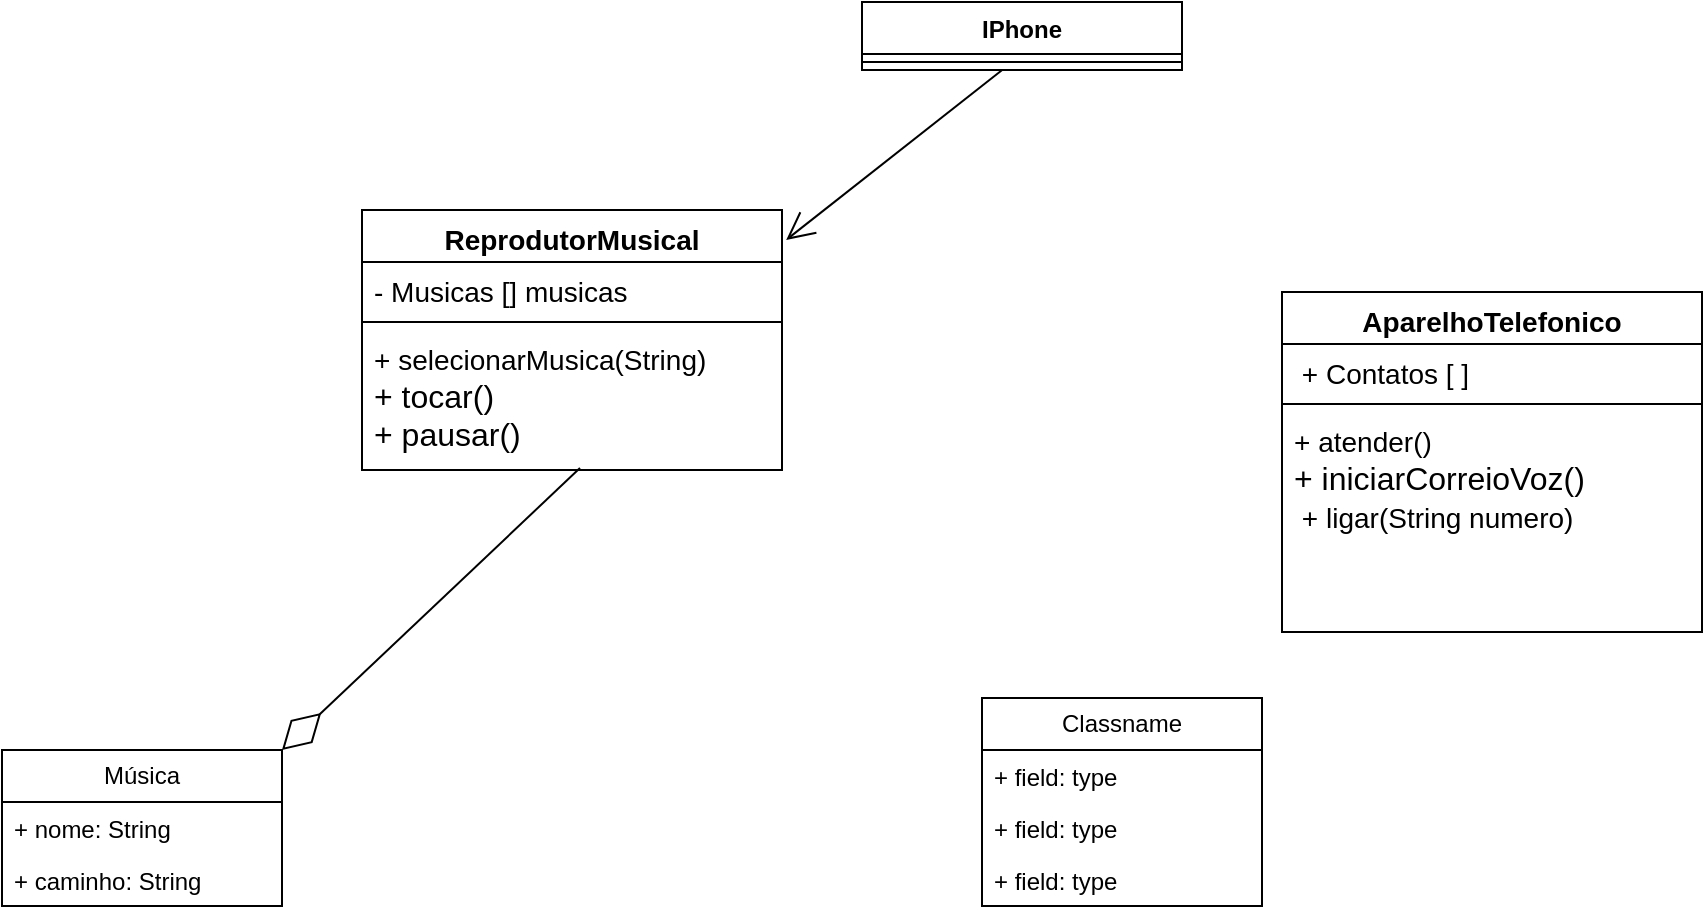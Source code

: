 <mxfile version="24.7.14">
  <diagram name="Página-1" id="XnQtG-GyFu3zvyJKXA-6">
    <mxGraphModel dx="2261" dy="746" grid="1" gridSize="10" guides="1" tooltips="1" connect="1" arrows="1" fold="1" page="1" pageScale="1" pageWidth="827" pageHeight="1169" background="none" math="0" shadow="0">
      <root>
        <mxCell id="0" />
        <mxCell id="1" parent="0" />
        <mxCell id="KCyuTO8wxvNjZEvzu9Th-2" value="&lt;font style=&quot;font-size: 14px;&quot;&gt;ReprodutorMusical&lt;/font&gt;" style="swimlane;fontStyle=1;align=center;verticalAlign=top;childLayout=stackLayout;horizontal=1;startSize=26;horizontalStack=0;resizeParent=1;resizeParentMax=0;resizeLast=0;collapsible=1;marginBottom=0;whiteSpace=wrap;html=1;" vertex="1" parent="1">
          <mxGeometry x="-130" y="390" width="210" height="130" as="geometry" />
        </mxCell>
        <mxCell id="KCyuTO8wxvNjZEvzu9Th-3" value="&lt;font style=&quot;font-size: 14px;&quot;&gt;- Musicas [] musicas&lt;/font&gt;" style="text;strokeColor=none;fillColor=none;align=left;verticalAlign=top;spacingLeft=4;spacingRight=4;overflow=hidden;rotatable=0;points=[[0,0.5],[1,0.5]];portConstraint=eastwest;whiteSpace=wrap;html=1;" vertex="1" parent="KCyuTO8wxvNjZEvzu9Th-2">
          <mxGeometry y="26" width="210" height="26" as="geometry" />
        </mxCell>
        <mxCell id="KCyuTO8wxvNjZEvzu9Th-4" value="" style="line;strokeWidth=1;fillColor=none;align=left;verticalAlign=middle;spacingTop=-1;spacingLeft=3;spacingRight=3;rotatable=0;labelPosition=right;points=[];portConstraint=eastwest;strokeColor=inherit;" vertex="1" parent="KCyuTO8wxvNjZEvzu9Th-2">
          <mxGeometry y="52" width="210" height="8" as="geometry" />
        </mxCell>
        <mxCell id="KCyuTO8wxvNjZEvzu9Th-5" value="&lt;font style=&quot;font-size: 14px;&quot;&gt;+ &lt;span class=&quot;hljs-built_in&quot;&gt;selecionarMusica&lt;/span&gt;(String)&lt;/font&gt;&lt;div&gt;&lt;font size=&quot;3&quot;&gt;+ &lt;span class=&quot;hljs-built_in&quot;&gt;tocar&lt;/span&gt;()&lt;br&gt;&lt;/font&gt;&lt;/div&gt;&lt;div&gt;&lt;font size=&quot;3&quot;&gt;+ &lt;span class=&quot;hljs-built_in&quot;&gt;pausar&lt;/span&gt;()&lt;/font&gt;&lt;br&gt;&lt;/div&gt;" style="text;strokeColor=none;fillColor=none;align=left;verticalAlign=top;spacingLeft=4;spacingRight=4;overflow=hidden;rotatable=0;points=[[0,0.5],[1,0.5]];portConstraint=eastwest;whiteSpace=wrap;html=1;" vertex="1" parent="KCyuTO8wxvNjZEvzu9Th-2">
          <mxGeometry y="60" width="210" height="70" as="geometry" />
        </mxCell>
        <mxCell id="KCyuTO8wxvNjZEvzu9Th-12" value="Música" style="swimlane;fontStyle=0;childLayout=stackLayout;horizontal=1;startSize=26;fillColor=none;horizontalStack=0;resizeParent=1;resizeParentMax=0;resizeLast=0;collapsible=1;marginBottom=0;whiteSpace=wrap;html=1;" vertex="1" parent="1">
          <mxGeometry x="-310" y="660" width="140" height="78" as="geometry" />
        </mxCell>
        <mxCell id="KCyuTO8wxvNjZEvzu9Th-13" value="+ nome: String" style="text;strokeColor=none;fillColor=none;align=left;verticalAlign=top;spacingLeft=4;spacingRight=4;overflow=hidden;rotatable=0;points=[[0,0.5],[1,0.5]];portConstraint=eastwest;whiteSpace=wrap;html=1;" vertex="1" parent="KCyuTO8wxvNjZEvzu9Th-12">
          <mxGeometry y="26" width="140" height="26" as="geometry" />
        </mxCell>
        <mxCell id="KCyuTO8wxvNjZEvzu9Th-14" value="+ caminho: String" style="text;strokeColor=none;fillColor=none;align=left;verticalAlign=top;spacingLeft=4;spacingRight=4;overflow=hidden;rotatable=0;points=[[0,0.5],[1,0.5]];portConstraint=eastwest;whiteSpace=wrap;html=1;" vertex="1" parent="KCyuTO8wxvNjZEvzu9Th-12">
          <mxGeometry y="52" width="140" height="26" as="geometry" />
        </mxCell>
        <mxCell id="KCyuTO8wxvNjZEvzu9Th-16" value="IPhone" style="swimlane;fontStyle=1;align=center;verticalAlign=top;childLayout=stackLayout;horizontal=1;startSize=26;horizontalStack=0;resizeParent=1;resizeParentMax=0;resizeLast=0;collapsible=1;marginBottom=0;whiteSpace=wrap;html=1;" vertex="1" parent="1">
          <mxGeometry x="120" y="286" width="160" height="34" as="geometry" />
        </mxCell>
        <mxCell id="KCyuTO8wxvNjZEvzu9Th-18" value="" style="line;strokeWidth=1;fillColor=none;align=left;verticalAlign=middle;spacingTop=-1;spacingLeft=3;spacingRight=3;rotatable=0;labelPosition=right;points=[];portConstraint=eastwest;strokeColor=inherit;" vertex="1" parent="KCyuTO8wxvNjZEvzu9Th-16">
          <mxGeometry y="26" width="160" height="8" as="geometry" />
        </mxCell>
        <mxCell id="KCyuTO8wxvNjZEvzu9Th-22" value="" style="endArrow=diamondThin;endFill=0;endSize=24;html=1;rounded=0;exitX=0.519;exitY=0.986;exitDx=0;exitDy=0;exitPerimeter=0;" edge="1" parent="1" source="KCyuTO8wxvNjZEvzu9Th-5">
          <mxGeometry width="160" relative="1" as="geometry">
            <mxPoint x="-60" y="590" as="sourcePoint" />
            <mxPoint x="-170" y="660" as="targetPoint" />
          </mxGeometry>
        </mxCell>
        <mxCell id="KCyuTO8wxvNjZEvzu9Th-23" value="" style="endArrow=open;endFill=1;endSize=12;html=1;rounded=0;exitX=0.438;exitY=1;exitDx=0;exitDy=0;exitPerimeter=0;entryX=1.01;entryY=0.115;entryDx=0;entryDy=0;entryPerimeter=0;" edge="1" parent="1" source="KCyuTO8wxvNjZEvzu9Th-18" target="KCyuTO8wxvNjZEvzu9Th-2">
          <mxGeometry width="160" relative="1" as="geometry">
            <mxPoint x="170" y="394.5" as="sourcePoint" />
            <mxPoint x="330" y="394.5" as="targetPoint" />
          </mxGeometry>
        </mxCell>
        <mxCell id="KCyuTO8wxvNjZEvzu9Th-28" value="&lt;font style=&quot;font-size: 14px;&quot;&gt;AparelhoTelefonico&lt;/font&gt;" style="swimlane;fontStyle=1;align=center;verticalAlign=top;childLayout=stackLayout;horizontal=1;startSize=26;horizontalStack=0;resizeParent=1;resizeParentMax=0;resizeLast=0;collapsible=1;marginBottom=0;whiteSpace=wrap;html=1;" vertex="1" parent="1">
          <mxGeometry x="330" y="431" width="210" height="170" as="geometry" />
        </mxCell>
        <mxCell id="KCyuTO8wxvNjZEvzu9Th-29" value="&lt;font style=&quot;font-size: 14px;&quot;&gt;&amp;nbsp;+ Contatos [ ]&lt;/font&gt;" style="text;strokeColor=none;fillColor=none;align=left;verticalAlign=top;spacingLeft=4;spacingRight=4;overflow=hidden;rotatable=0;points=[[0,0.5],[1,0.5]];portConstraint=eastwest;whiteSpace=wrap;html=1;" vertex="1" parent="KCyuTO8wxvNjZEvzu9Th-28">
          <mxGeometry y="26" width="210" height="26" as="geometry" />
        </mxCell>
        <mxCell id="KCyuTO8wxvNjZEvzu9Th-30" value="" style="line;strokeWidth=1;fillColor=none;align=left;verticalAlign=middle;spacingTop=-1;spacingLeft=3;spacingRight=3;rotatable=0;labelPosition=right;points=[];portConstraint=eastwest;strokeColor=inherit;" vertex="1" parent="KCyuTO8wxvNjZEvzu9Th-28">
          <mxGeometry y="52" width="210" height="8" as="geometry" />
        </mxCell>
        <mxCell id="KCyuTO8wxvNjZEvzu9Th-31" value="&lt;font style=&quot;font-size: 14px;&quot;&gt;+ &lt;span class=&quot;hljs-built_in&quot;&gt;atender&lt;/span&gt;()&lt;/font&gt;&lt;div&gt;&lt;font size=&quot;3&quot;&gt;+ &lt;span class=&quot;hljs-built_in&quot;&gt;iniciarCorreioVoz&lt;/span&gt;()&lt;/font&gt;&lt;br&gt;&lt;/div&gt;&lt;div&gt;&lt;span style=&quot;font-size: 14px;&quot;&gt;&amp;nbsp;+&amp;nbsp;&lt;/span&gt;&lt;span style=&quot;font-size: 14px;&quot; class=&quot;hljs-built_in&quot;&gt;ligar&lt;/span&gt;&lt;span style=&quot;font-size: 14px;&quot;&gt;(String numero)&lt;/span&gt;&lt;font size=&quot;3&quot;&gt;&lt;br&gt;&lt;/font&gt;&lt;/div&gt;" style="text;strokeColor=none;fillColor=none;align=left;verticalAlign=top;spacingLeft=4;spacingRight=4;overflow=hidden;rotatable=0;points=[[0,0.5],[1,0.5]];portConstraint=eastwest;whiteSpace=wrap;html=1;" vertex="1" parent="KCyuTO8wxvNjZEvzu9Th-28">
          <mxGeometry y="60" width="210" height="110" as="geometry" />
        </mxCell>
        <mxCell id="KCyuTO8wxvNjZEvzu9Th-32" value="Classname" style="swimlane;fontStyle=0;childLayout=stackLayout;horizontal=1;startSize=26;fillColor=none;horizontalStack=0;resizeParent=1;resizeParentMax=0;resizeLast=0;collapsible=1;marginBottom=0;whiteSpace=wrap;html=1;" vertex="1" parent="1">
          <mxGeometry x="180" y="634" width="140" height="104" as="geometry" />
        </mxCell>
        <mxCell id="KCyuTO8wxvNjZEvzu9Th-33" value="+ field: type" style="text;strokeColor=none;fillColor=none;align=left;verticalAlign=top;spacingLeft=4;spacingRight=4;overflow=hidden;rotatable=0;points=[[0,0.5],[1,0.5]];portConstraint=eastwest;whiteSpace=wrap;html=1;" vertex="1" parent="KCyuTO8wxvNjZEvzu9Th-32">
          <mxGeometry y="26" width="140" height="26" as="geometry" />
        </mxCell>
        <mxCell id="KCyuTO8wxvNjZEvzu9Th-34" value="+ field: type" style="text;strokeColor=none;fillColor=none;align=left;verticalAlign=top;spacingLeft=4;spacingRight=4;overflow=hidden;rotatable=0;points=[[0,0.5],[1,0.5]];portConstraint=eastwest;whiteSpace=wrap;html=1;" vertex="1" parent="KCyuTO8wxvNjZEvzu9Th-32">
          <mxGeometry y="52" width="140" height="26" as="geometry" />
        </mxCell>
        <mxCell id="KCyuTO8wxvNjZEvzu9Th-35" value="+ field: type" style="text;strokeColor=none;fillColor=none;align=left;verticalAlign=top;spacingLeft=4;spacingRight=4;overflow=hidden;rotatable=0;points=[[0,0.5],[1,0.5]];portConstraint=eastwest;whiteSpace=wrap;html=1;" vertex="1" parent="KCyuTO8wxvNjZEvzu9Th-32">
          <mxGeometry y="78" width="140" height="26" as="geometry" />
        </mxCell>
      </root>
    </mxGraphModel>
  </diagram>
</mxfile>
